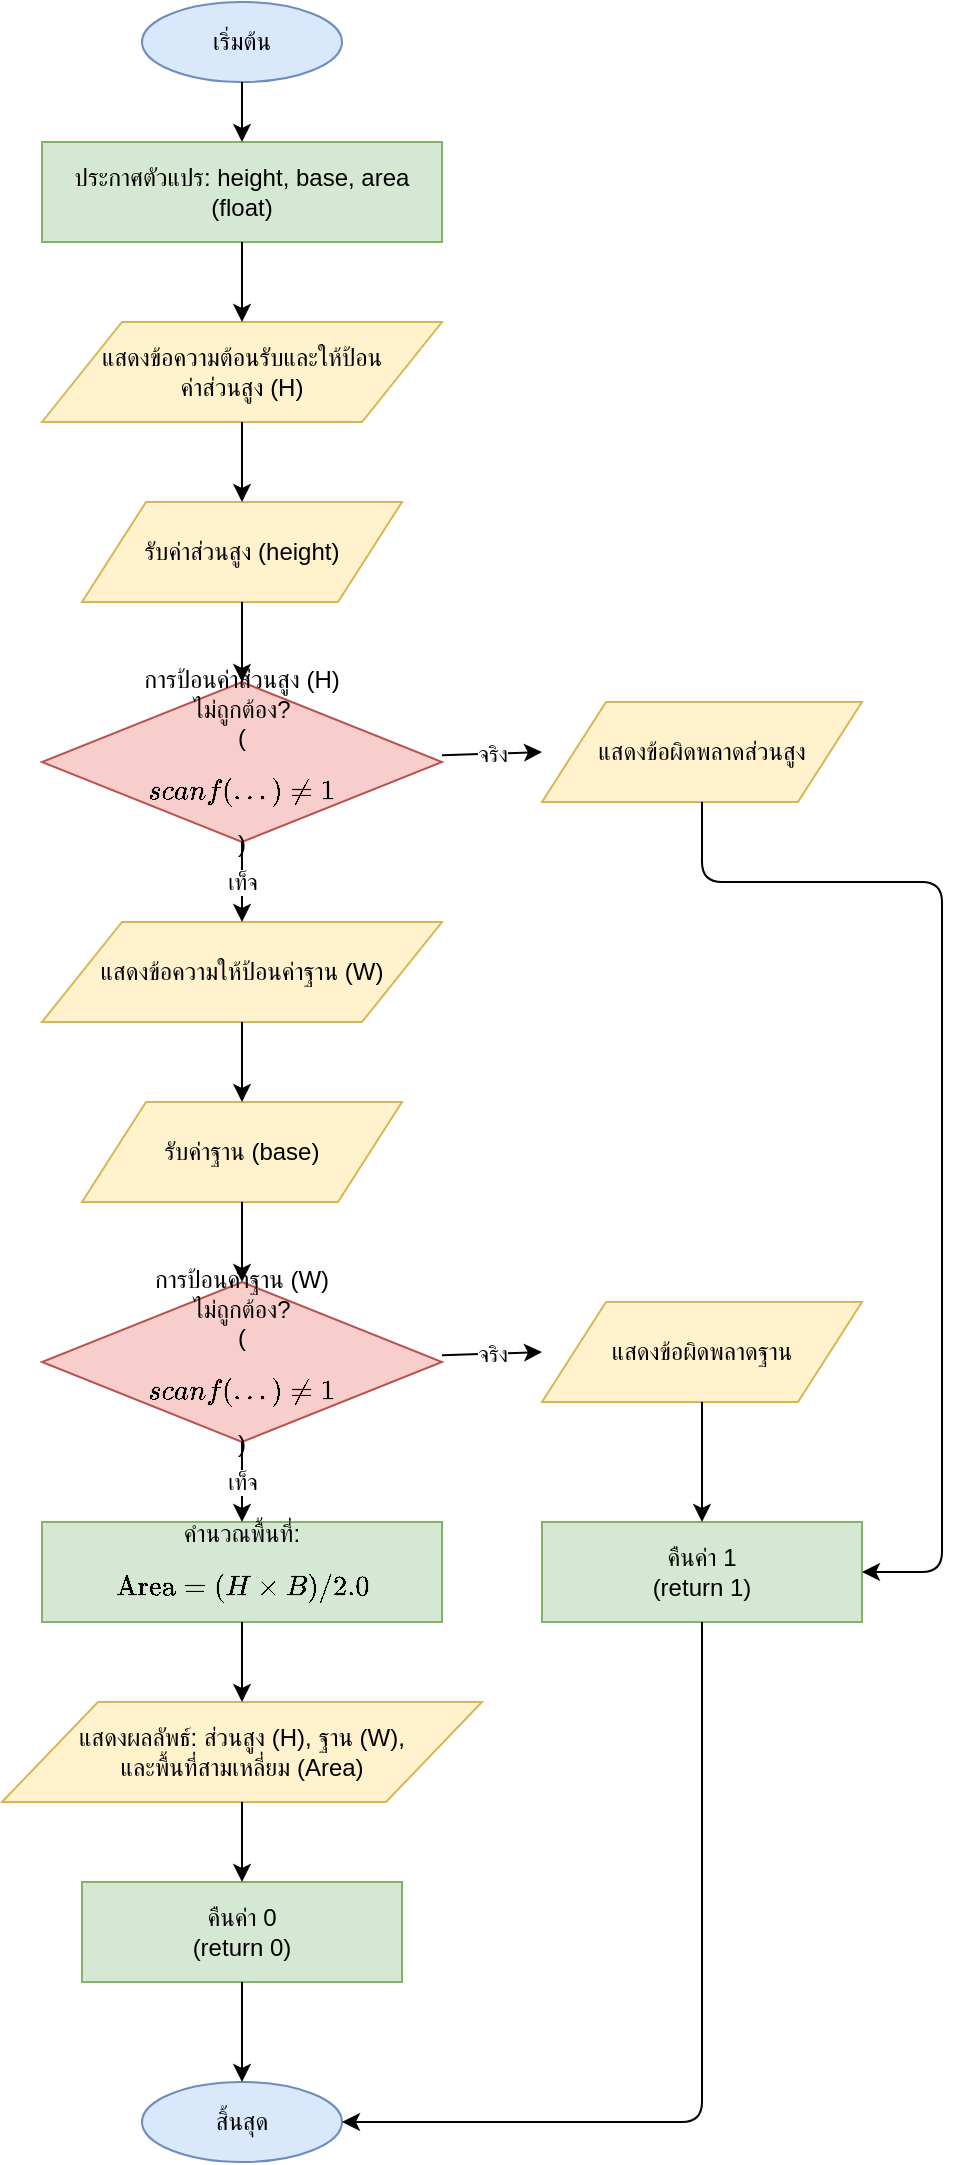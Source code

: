 <mxGraphModel dx="1245" dy="1187" grid="1" gridSize="10" guides="1" tooltips="1" connect="1" arrows="1" fold="1" page="1" pageScale="1" pageWidth="850" pageHeight="1100" math="1" shadow="0">
  <root>
    <mxCell id="0" />
    <mxCell id="1" parent="0" />
    <!-- Start -->
    <mxCell id="2" value="เริ่มต้น" style="shape=ellipse;whiteSpace=wrap;html=1;fillColor=#dae8fc;strokeColor=#6c8ebf;" vertex="1" parent="1">
      <mxGeometry x="350" y="10" width="100" height="40" as="geometry" />
    </mxCell>
    <!-- Process: Declare Variables -->
    <mxCell id="3" value="ประกาศตัวแปร: height, base, area (float)" style="rounded=0;whiteSpace=wrap;html=1;fillColor=#d5e8d4;strokeColor=#82b366;" vertex="1" parent="1">
      <mxGeometry x="300" y="80" width="200" height="50" as="geometry" />
    </mxCell>
    <!-- Arrow Start -> Declare -->
    <mxCell id="A2_3" value="" style="endArrow=classic;html=1;entryDx=0;entryDy=0;entryPerimeter=0;" edge="1" parent="1" source="2" target="3">
      <mxGeometry width="50" height="50" relative="1" as="geometry">
        <mxPoint x="400" y="50" as="sourcePoint" />
        <mxPoint x="400" y="80" as="targetPoint" />
      </mxGeometry>
    </mxCell>
    <!-- Output: Prompt Height -->
    <mxCell id="4" value="แสดงข้อความต้อนรับและให้ป้อน&lt;br&gt;ค่าส่วนสูง (H)" style="shape=parallelogram;perimeter=parallelogramPerimeter;whiteSpace=wrap;html=1;fillColor=#fff2cc;strokeColor=#d6b656;" vertex="1" parent="1">
      <mxGeometry x="300" y="170" width="200" height="50" as="geometry" />
    </mxCell>
    <!-- Arrow Declare -> Output H -->
    <mxCell id="A3_4" value="" style="endArrow=classic;html=1;" edge="1" parent="1" source="3" target="4">
      <mxGeometry width="50" height="50" relative="1" as="geometry">
        <mxPoint x="400" y="130" as="sourcePoint" />
        <mxPoint x="400" y="170" as="targetPoint" />
      </mxGeometry>
    </mxCell>
    <!-- Input: Read Height -->
    <mxCell id="5" value="รับค่าส่วนสูง (height)" style="shape=parallelogram;perimeter=parallelogramPerimeter;whiteSpace=wrap;html=1;fillColor=#fff2cc;strokeColor=#d6b656;" vertex="1" parent="1">
      <mxGeometry x="320" y="260" width="160" height="50" as="geometry" />
    </mxCell>
    <!-- Arrow Output H -> Input H -->
    <mxCell id="A4_5" value="" style="endArrow=classic;html=1;" edge="1" parent="1" source="4" target="5">
      <mxGeometry width="50" height="50" relative="1" as="geometry">
        <mxPoint x="400" y="220" as="sourcePoint" />
        <mxPoint x="400" y="260" as="targetPoint" />
      </mxGeometry>
    </mxCell>
    <!-- Condition: Height Input Error (scanf != 1) -->
    <mxCell id="6" value="การป้อนค่าส่วนสูง (H)&lt;br&gt;ไม่ถูกต้อง? &lt;br&gt;($$scanf(...) \ne 1$$)" style="shape=rhombus;whiteSpace=wrap;html=1;fillColor=#f8cecc;strokeColor=#b85450;" vertex="1" parent="1">
      <mxGeometry x="300" y="350" width="200" height="80" as="geometry" />
    </mxCell>
    <!-- Arrow Input H -> Condition H -->
    <mxCell id="A5_6" value="" style="endArrow=classic;html=1;" edge="1" parent="1" source="5" target="6">
      <mxGeometry width="50" height="50" relative="1" as="geometry">
        <mxPoint x="400" y="310" as="sourcePoint" />
        <mxPoint x="400" y="350" as="targetPoint" />
      </mxGeometry>
    </mxCell>
    <!-- Output: Error H (True branch) -->
    <mxCell id="7" value="แสดงข้อผิดพลาดส่วนสูง" style="shape=parallelogram;perimeter=parallelogramPerimeter;whiteSpace=wrap;html=1;fillColor=#fff2cc;strokeColor=#d6b656;" vertex="1" parent="1">
      <mxGeometry x="550" y="360" width="160" height="50" as="geometry" />
    </mxCell>
    <!-- Arrow Condition H -> Output Error H (True) -->
    <mxCell id="A6_7" value="จริง" style="endArrow=classic;html=1;exitDx=0;exitDy=0;exitPerimeter=0;" edge="1" parent="1" source="6">
      <mxGeometry width="50" height="50" relative="1" as="geometry">
        <mxPoint x="500" y="390" as="sourcePoint" />
        <mxPoint x="550" y="385" as="targetPoint" />
      </mxGeometry>
    </mxCell>
    <!-- Output: Prompt Base (False branch) -->
    <mxCell id="8" value="แสดงข้อความให้ป้อนค่าฐาน (W)" style="shape=parallelogram;perimeter=parallelogramPerimeter;whiteSpace=wrap;html=1;fillColor=#fff2cc;strokeColor=#d6b656;" vertex="1" parent="1">
      <mxGeometry x="300" y="470" width="200" height="50" as="geometry" />
    </mxCell>
    <!-- Arrow Condition H -> Output B Prompt (False) -->
    <mxCell id="A6_8" value="เท็จ" style="endArrow=classic;html=1;" edge="1" parent="1" source="6" target="8">
      <mxGeometry width="50" height="50" relative="1" as="geometry">
        <mxPoint x="400" y="430" as="sourcePoint" />
        <mxPoint x="400" y="470" as="targetPoint" />
      </mxGeometry>
    </mxCell>
    <!-- Input: Read Base -->
    <mxCell id="9" value="รับค่าฐาน (base)" style="shape=parallelogram;perimeter=parallelogramPerimeter;whiteSpace=wrap;html=1;fillColor=#fff2cc;strokeColor=#d6b656;" vertex="1" parent="1">
      <mxGeometry x="320" y="560" width="160" height="50" as="geometry" />
    </mxCell>
    <!-- Arrow Output B -> Input B -->
    <mxCell id="A8_9" value="" style="endArrow=classic;html=1;" edge="1" parent="1" source="8" target="9">
      <mxGeometry width="50" height="50" relative="1" as="geometry">
        <mxPoint x="400" y="520" as="sourcePoint" />
        <mxPoint x="400" y="560" as="targetPoint" />
      </mxGeometry>
    </mxCell>
    <!-- Condition: Base Input Error (scanf != 1) -->
    <mxCell id="12" value="การป้อนค่าฐาน (W)&lt;br&gt;ไม่ถูกต้อง?&lt;br&gt; ($$scanf(...) \ne 1$$)" style="shape=rhombus;whiteSpace=wrap;html=1;fillColor=#f8cecc;strokeColor=#b85450;" vertex="1" parent="1">
      <mxGeometry x="300" y="650" width="200" height="80" as="geometry" />
    </mxCell>
    <!-- Arrow Input B -> Condition B -->
    <mxCell id="A9_12" value="" style="endArrow=classic;html=1;" edge="1" parent="1" source="9" target="12">
      <mxGeometry width="50" height="50" relative="1" as="geometry">
        <mxPoint x="400" y="610" as="sourcePoint" />
        <mxPoint x="400" y="650" as="targetPoint" />
      </mxGeometry>
    </mxCell>
    <!-- Output: Error B (True branch) -->
    <mxCell id="13" value="แสดงข้อผิดพลาดฐาน" style="shape=parallelogram;perimeter=parallelogramPerimeter;whiteSpace=wrap;html=1;fillColor=#fff2cc;strokeColor=#d6b656;" vertex="1" parent="1">
      <mxGeometry x="550" y="660" width="160" height="50" as="geometry" />
    </mxCell>
    <!-- Arrow Condition B -> Output Error B (True) -->
    <mxCell id="A12_13" value="จริง" style="endArrow=classic;html=1;exitDx=0;exitDy=0;exitPerimeter=0;" edge="1" parent="1" source="12">
      <mxGeometry width="50" height="50" relative="1" as="geometry">
        <mxPoint x="500" y="690" as="sourcePoint" />
        <mxPoint x="550" y="685" as="targetPoint" />
      </mxGeometry>
    </mxCell>
    <!-- Process: Return 1 (Error Exit) -->
    <mxCell id="10" value="คืนค่า 1&lt;br&gt;(return 1)" style="rounded=0;whiteSpace=wrap;html=1;fillColor=#d5e8d4;strokeColor=#82b366;" vertex="1" parent="1">
      <mxGeometry x="550" y="770" width="160" height="50" as="geometry" />
    </mxCell>
    <!-- Arrow Output Error H -> Return 1 -->
    <mxCell id="A7_10" value="" style="endArrow=classic;html=1;" edge="1" parent="1" source="7" target="10">
      <mxGeometry width="50" height="50" relative="1" as="geometry">
        <mxPoint x="630" y="410" as="sourcePoint" />
        <mxPoint x="630" y="770" as="targetPoint" />
        <Array as="points">
          <mxPoint x="630" y="450" />
          <mxPoint x="750" y="450" />
          <mxPoint x="750" y="795" />
          <mxPoint x="710" y="795" />
        </Array>
      </mxGeometry>
    </mxCell>
    <!-- Arrow Output Error B -> Return 1 -->
    <mxCell id="A13_10" value="" style="endArrow=classic;html=1;" edge="1" parent="1" source="13" target="10">
      <mxGeometry width="50" height="50" relative="1" as="geometry">
        <mxPoint x="630" y="710" as="sourcePoint" />
        <mxPoint x="630" y="770" as="targetPoint" />
      </mxGeometry>
    </mxCell>
    <!-- Process: Calculate Area (False branch) -->
    <mxCell id="14" value="คำนวณพื้นที่: &lt;br&gt;$$\text{Area} = (H \times B) / 2.0$$" style="rounded=0;whiteSpace=wrap;html=1;fillColor=#d5e8d4;strokeColor=#82b366;" vertex="1" parent="1">
      <mxGeometry x="300" y="770" width="200" height="50" as="geometry" />
    </mxCell>
    <!-- Arrow Condition B -> Process Calculate (False) -->
    <mxCell id="A12_14" value="เท็จ" style="endArrow=classic;html=1;" edge="1" parent="1" source="12" target="14">
      <mxGeometry width="50" height="50" relative="1" as="geometry">
        <mxPoint x="400" y="730" as="sourcePoint" />
        <mxPoint x="400" y="770" as="targetPoint" />
      </mxGeometry>
    </mxCell>
    <!-- Output: Display Result -->
    <mxCell id="16" value="แสดงผลลัพธ์: ส่วนสูง (H), ฐาน (W), &lt;br&gt;และพื้นที่สามเหลี่ยม (Area)" style="shape=parallelogram;perimeter=parallelogramPerimeter;whiteSpace=wrap;html=1;fillColor=#fff2cc;strokeColor=#d6b656;" vertex="1" parent="1">
      <mxGeometry x="280" y="860" width="240" height="50" as="geometry" />
    </mxCell>
    <!-- Arrow Process Calculate -> Output Result -->
    <mxCell id="A14_16" value="" style="endArrow=classic;html=1;" edge="1" parent="1" source="14" target="16">
      <mxGeometry width="50" height="50" relative="1" as="geometry">
        <mxPoint x="400" y="820" as="sourcePoint" />
        <mxPoint x="400" y="860" as="targetPoint" />
      </mxGeometry>
    </mxCell>
    <!-- Process: Return 0 (Success Exit) -->
    <mxCell id="17" value="คืนค่า 0&lt;br&gt;(return 0)" style="rounded=0;whiteSpace=wrap;html=1;fillColor=#d5e8d4;strokeColor=#82b366;" vertex="1" parent="1">
      <mxGeometry x="320" y="950" width="160" height="50" as="geometry" />
    </mxCell>
    <!-- Arrow Output Result -> Return 0 -->
    <mxCell id="A16_17" value="" style="endArrow=classic;html=1;" edge="1" parent="1" source="16" target="17">
      <mxGeometry width="50" height="50" relative="1" as="geometry">
        <mxPoint x="400" y="910" as="sourcePoint" />
        <mxPoint x="400" y="950" as="targetPoint" />
      </mxGeometry>
    </mxCell>
    <!-- Stop -->
    <mxCell id="11" value="สิ้นสุด" style="shape=ellipse;whiteSpace=wrap;html=1;fillColor=#dae8fc;strokeColor=#6c8ebf;" vertex="1" parent="1">
      <mxGeometry x="350" y="1050" width="100" height="40" as="geometry" />
    </mxCell>
    <!-- Arrow Return 1 -> Stop -->
    <mxCell id="A10_11" value="" style="endArrow=classic;html=1;" edge="1" parent="1" source="10" target="11">
      <mxGeometry width="50" height="50" relative="1" as="geometry">
        <mxPoint x="630" y="820" as="sourcePoint" />
        <mxPoint x="450" y="1050" as="targetPoint" />
        <Array as="points">
          <mxPoint x="630" y="1070" />
        </Array>
      </mxGeometry>
    </mxCell>
    <!-- Arrow Return 0 -> Stop -->
    <mxCell id="A17_11" value="" style="endArrow=classic;html=1;" edge="1" parent="1" source="17" target="11">
      <mxGeometry width="50" height="50" relative="1" as="geometry">
        <mxPoint x="400" y="1000" as="sourcePoint" />
        <mxPoint x="400" y="1050" as="targetPoint" />
      </mxGeometry>
    </mxCell>
  </root>
</mxGraphModel>
